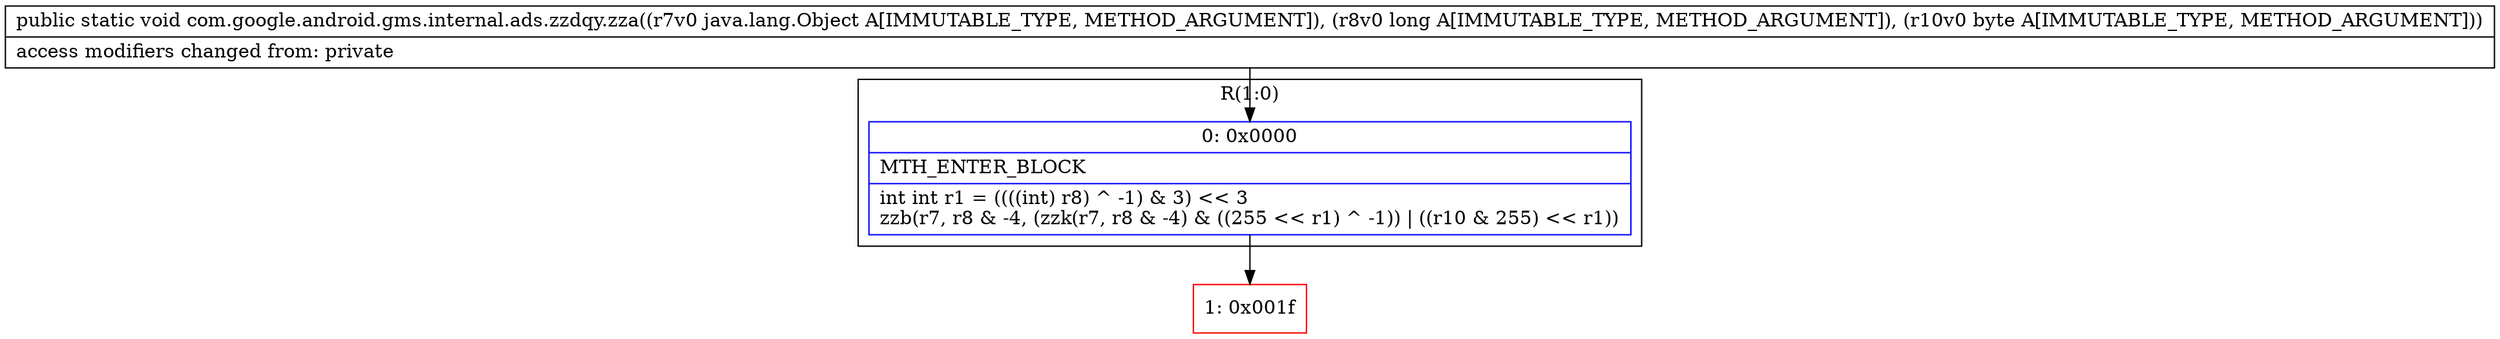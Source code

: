 digraph "CFG forcom.google.android.gms.internal.ads.zzdqy.zza(Ljava\/lang\/Object;JB)V" {
subgraph cluster_Region_2144750434 {
label = "R(1:0)";
node [shape=record,color=blue];
Node_0 [shape=record,label="{0\:\ 0x0000|MTH_ENTER_BLOCK\l|int int r1 = ((((int) r8) ^ \-1) & 3) \<\< 3\lzzb(r7, r8 & \-4, (zzk(r7, r8 & \-4) & ((255 \<\< r1) ^ \-1)) \| ((r10 & 255) \<\< r1))\l}"];
}
Node_1 [shape=record,color=red,label="{1\:\ 0x001f}"];
MethodNode[shape=record,label="{public static void com.google.android.gms.internal.ads.zzdqy.zza((r7v0 java.lang.Object A[IMMUTABLE_TYPE, METHOD_ARGUMENT]), (r8v0 long A[IMMUTABLE_TYPE, METHOD_ARGUMENT]), (r10v0 byte A[IMMUTABLE_TYPE, METHOD_ARGUMENT]))  | access modifiers changed from: private\l}"];
MethodNode -> Node_0;
Node_0 -> Node_1;
}

